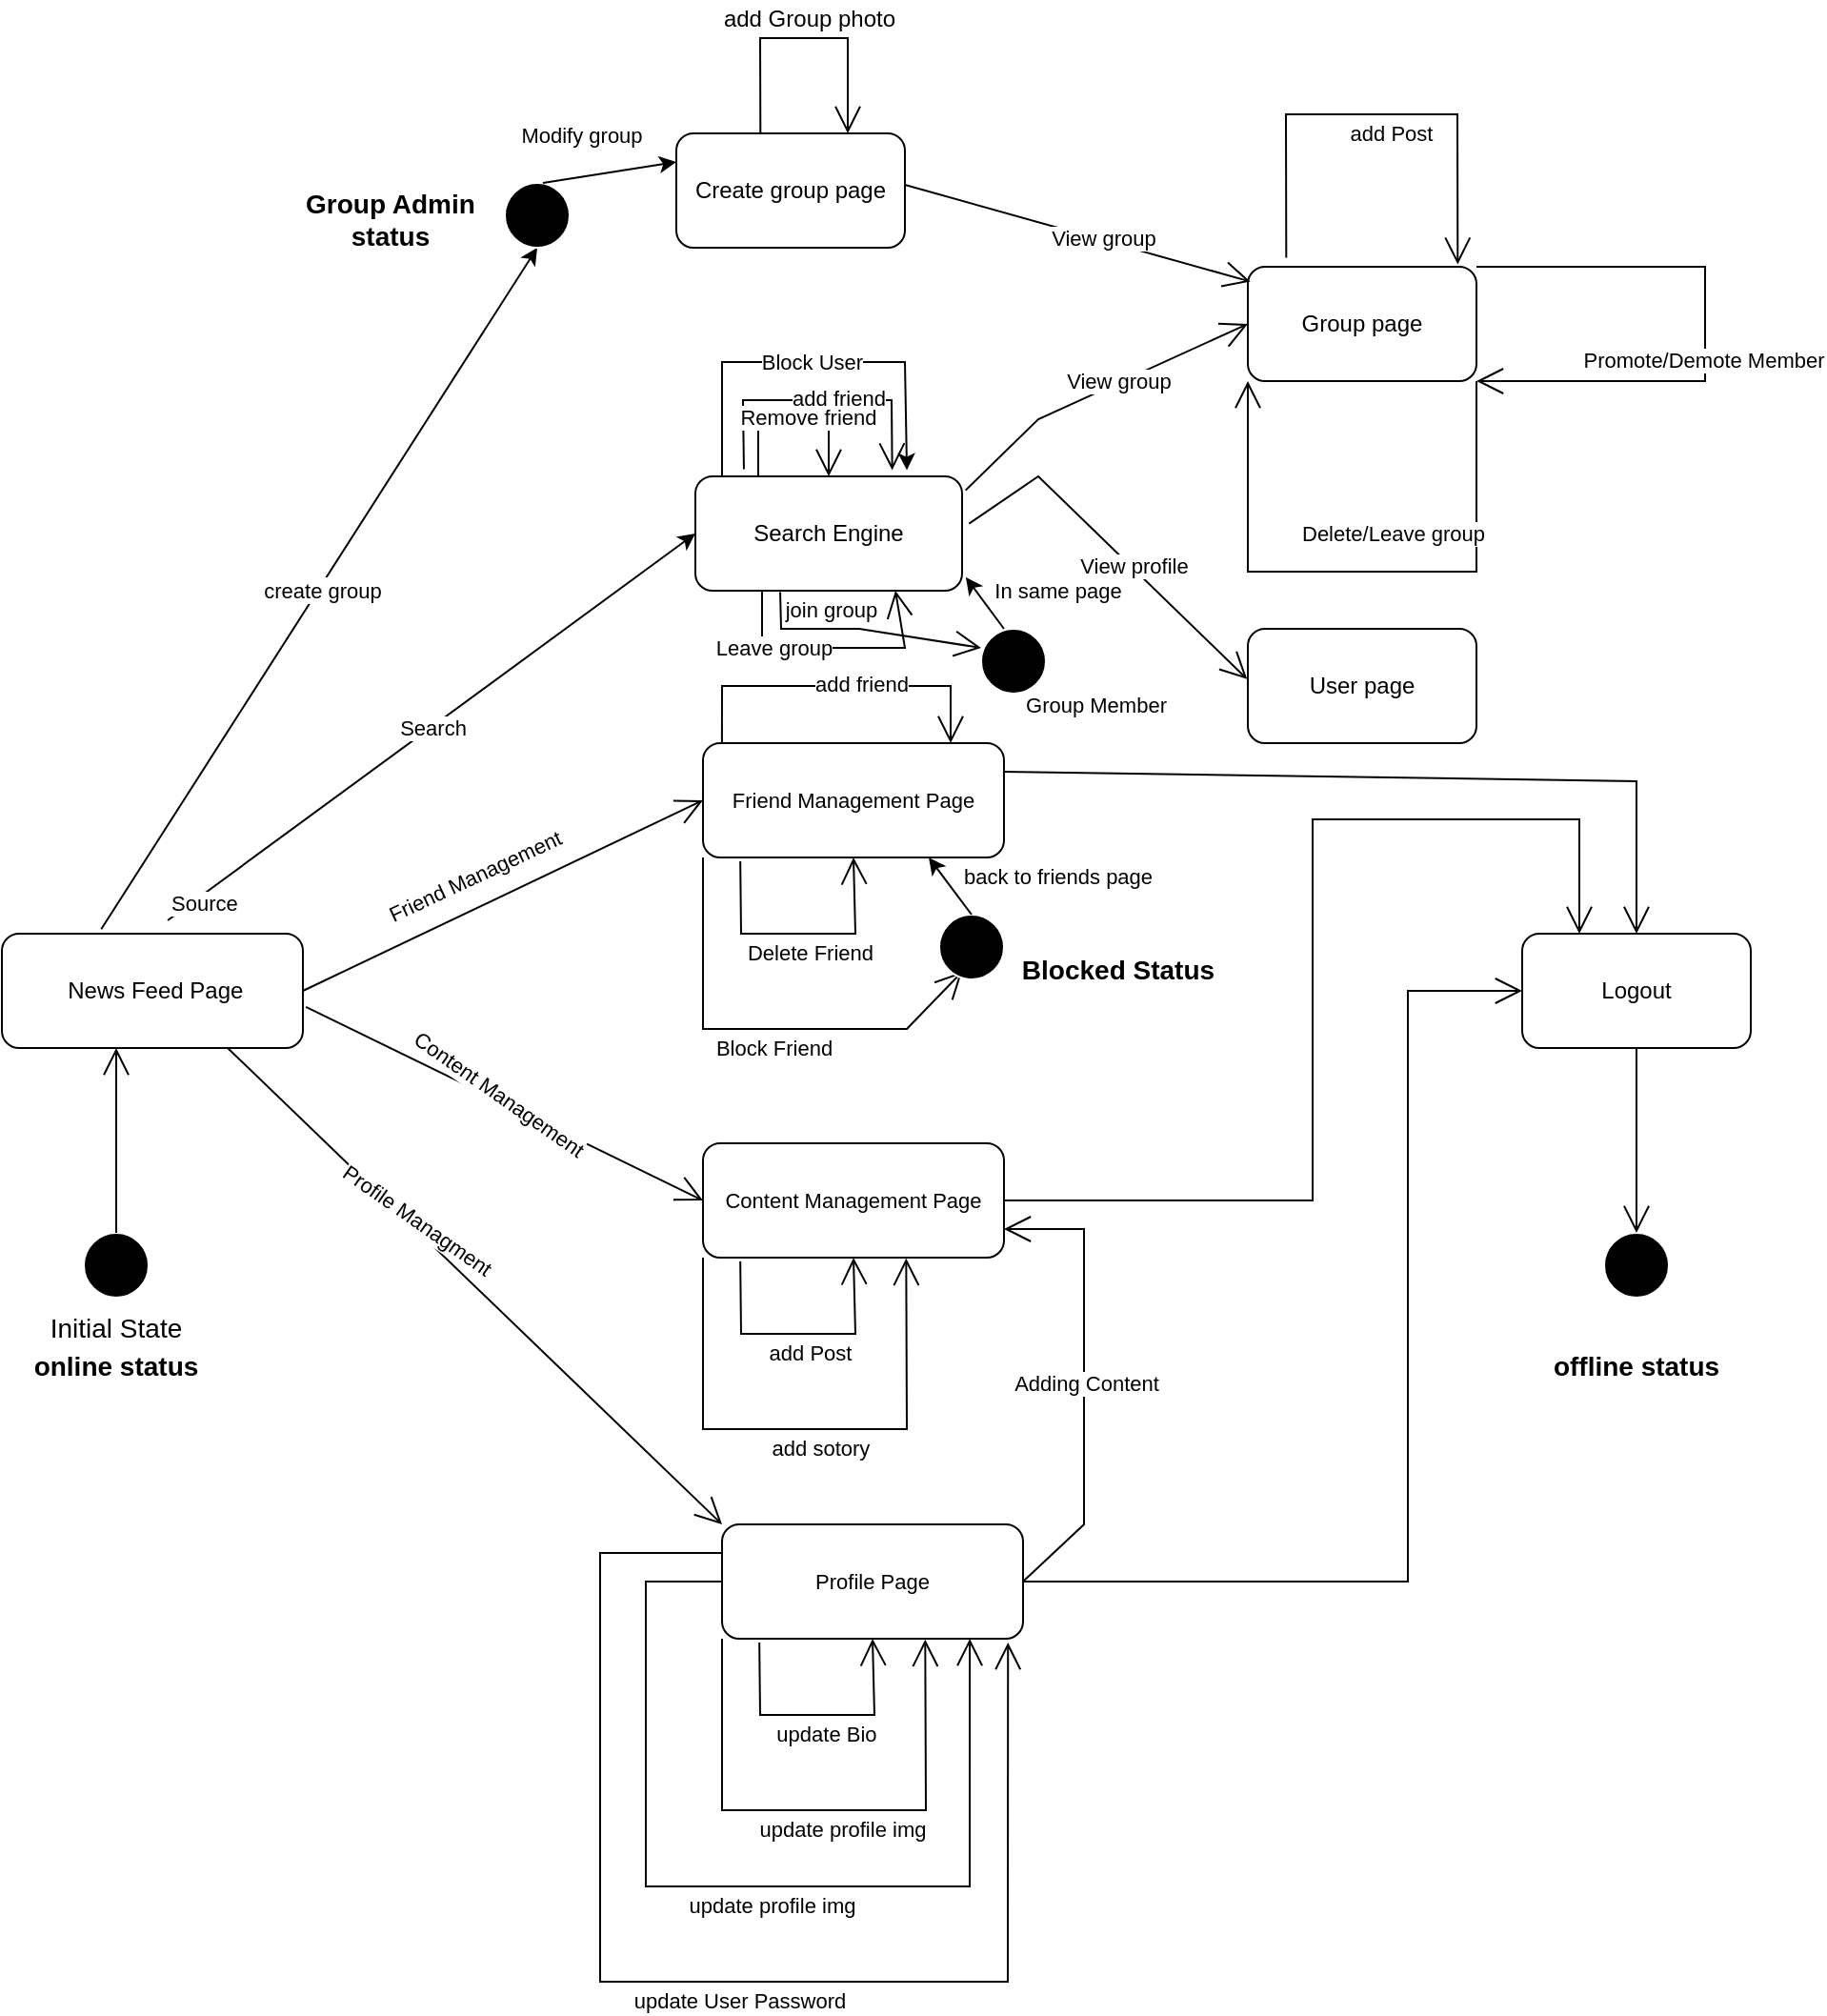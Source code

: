 <mxfile version="25.0.2">
  <diagram name="Page-1" id="QuI7OsgsWOaPgACehLHW">
    <mxGraphModel dx="1595" dy="1585" grid="1" gridSize="10" guides="1" tooltips="1" connect="1" arrows="1" fold="1" page="1" pageScale="1" pageWidth="1169" pageHeight="827" math="0" shadow="0">
      <root>
        <mxCell id="0" />
        <mxCell id="1" parent="0" />
        <mxCell id="p5RgksZfc0YiBU6tTaU--1" value="" style="ellipse;whiteSpace=wrap;html=1;aspect=fixed;fillColor=#000000;fontColor=#ffffff;strokeColor=#ffffff;" parent="1" vertex="1">
          <mxGeometry x="169" y="347" width="34" height="34" as="geometry" />
        </mxCell>
        <mxCell id="p5RgksZfc0YiBU6tTaU--2" value="&lt;font style=&quot;font-size: 14px;&quot;&gt;Initial State&lt;/font&gt;" style="text;html=1;align=center;verticalAlign=middle;whiteSpace=wrap;rounded=0;" parent="1" vertex="1">
          <mxGeometry x="126" y="382" width="120" height="30" as="geometry" />
        </mxCell>
        <mxCell id="p5RgksZfc0YiBU6tTaU--5" value="" style="endArrow=open;endFill=1;endSize=12;html=1;rounded=0;exitX=0.5;exitY=0;exitDx=0;exitDy=0;" parent="1" source="p5RgksZfc0YiBU6tTaU--1" edge="1">
          <mxGeometry width="160" relative="1" as="geometry">
            <mxPoint x="203" y="310" as="sourcePoint" />
            <mxPoint x="186" y="250" as="targetPoint" />
          </mxGeometry>
        </mxCell>
        <mxCell id="p5RgksZfc0YiBU6tTaU--8" value="&amp;nbsp;News Feed Page" style="rounded=1;whiteSpace=wrap;html=1;" parent="1" vertex="1">
          <mxGeometry x="126" y="190" width="158" height="60" as="geometry" />
        </mxCell>
        <mxCell id="p5RgksZfc0YiBU6tTaU--9" value="" style="ellipse;whiteSpace=wrap;html=1;aspect=fixed;fillColor=#000000;fontColor=#ffffff;strokeColor=#ffffff;" parent="1" vertex="1">
          <mxGeometry x="967" y="347" width="34" height="34" as="geometry" />
        </mxCell>
        <mxCell id="p5RgksZfc0YiBU6tTaU--11" value="&lt;b&gt;&lt;font style=&quot;font-size: 14px;&quot;&gt;online status&lt;/font&gt;&lt;/b&gt;" style="text;html=1;align=center;verticalAlign=middle;whiteSpace=wrap;rounded=0;" parent="1" vertex="1">
          <mxGeometry x="126" y="402" width="120" height="30" as="geometry" />
        </mxCell>
        <mxCell id="p5RgksZfc0YiBU6tTaU--13" value="&lt;b&gt;&lt;font style=&quot;font-size: 14px;&quot;&gt;offline status&lt;/font&gt;&lt;/b&gt;" style="text;html=1;align=center;verticalAlign=middle;whiteSpace=wrap;rounded=0;" parent="1" vertex="1">
          <mxGeometry x="924" y="402" width="120" height="30" as="geometry" />
        </mxCell>
        <mxCell id="p5RgksZfc0YiBU6tTaU--14" value="&lt;span style=&quot;background-color: rgb(255, 255, 255);&quot;&gt;Logout&lt;/span&gt;" style="rounded=1;whiteSpace=wrap;html=1;" parent="1" vertex="1">
          <mxGeometry x="924" y="190" width="120" height="60" as="geometry" />
        </mxCell>
        <mxCell id="p5RgksZfc0YiBU6tTaU--16" value="" style="endArrow=open;endFill=1;endSize=12;html=1;rounded=0;exitX=0.5;exitY=1;exitDx=0;exitDy=0;entryX=0.5;entryY=0;entryDx=0;entryDy=0;" parent="1" source="p5RgksZfc0YiBU6tTaU--14" target="p5RgksZfc0YiBU6tTaU--9" edge="1">
          <mxGeometry width="160" relative="1" as="geometry">
            <mxPoint x="476" y="357" as="sourcePoint" />
            <mxPoint x="476" y="260" as="targetPoint" />
          </mxGeometry>
        </mxCell>
        <mxCell id="p5RgksZfc0YiBU6tTaU--18" value="" style="endArrow=open;endFill=1;endSize=12;html=1;rounded=0;entryX=0;entryY=0.5;entryDx=0;entryDy=0;" parent="1" target="p5RgksZfc0YiBU6tTaU--19" edge="1">
          <mxGeometry width="160" relative="1" as="geometry">
            <mxPoint x="284" y="220" as="sourcePoint" />
            <mxPoint x="384" y="220" as="targetPoint" />
          </mxGeometry>
        </mxCell>
        <mxCell id="p5RgksZfc0YiBU6tTaU--20" value="Friend Management" style="edgeLabel;html=1;align=center;verticalAlign=middle;resizable=0;points=[];rotation=-25;" parent="p5RgksZfc0YiBU6tTaU--18" vertex="1" connectable="0">
          <mxGeometry x="-0.551" y="1" relative="1" as="geometry">
            <mxPoint x="43" y="-37" as="offset" />
          </mxGeometry>
        </mxCell>
        <mxCell id="p5RgksZfc0YiBU6tTaU--19" value="&lt;span style=&quot;font-size: 11px; text-wrap: nowrap; background-color: rgb(255, 255, 255);&quot;&gt;Friend Management Page&lt;/span&gt;" style="rounded=1;whiteSpace=wrap;html=1;" parent="1" vertex="1">
          <mxGeometry x="494" y="90" width="158" height="60" as="geometry" />
        </mxCell>
        <mxCell id="p5RgksZfc0YiBU6tTaU--21" value="" style="endArrow=open;endFill=1;endSize=12;html=1;rounded=0;exitX=0.063;exitY=0;exitDx=0;exitDy=0;exitPerimeter=0;" parent="1" source="p5RgksZfc0YiBU6tTaU--19" edge="1">
          <mxGeometry width="160" relative="1" as="geometry">
            <mxPoint x="464" y="120" as="sourcePoint" />
            <mxPoint x="624" y="90" as="targetPoint" />
            <Array as="points">
              <mxPoint x="504" y="60" />
              <mxPoint x="624" y="60" />
            </Array>
          </mxGeometry>
        </mxCell>
        <mxCell id="p5RgksZfc0YiBU6tTaU--22" value="add friend" style="edgeLabel;html=1;align=center;verticalAlign=middle;resizable=0;points=[];" parent="p5RgksZfc0YiBU6tTaU--21" vertex="1" connectable="0">
          <mxGeometry x="0.143" y="1" relative="1" as="geometry">
            <mxPoint as="offset" />
          </mxGeometry>
        </mxCell>
        <mxCell id="p5RgksZfc0YiBU6tTaU--23" value="" style="endArrow=open;endFill=1;endSize=12;html=1;rounded=0;exitX=0.124;exitY=1.034;exitDx=0;exitDy=0;exitPerimeter=0;entryX=0.5;entryY=1;entryDx=0;entryDy=0;" parent="1" source="p5RgksZfc0YiBU6tTaU--19" target="p5RgksZfc0YiBU6tTaU--19" edge="1">
          <mxGeometry width="160" relative="1" as="geometry">
            <mxPoint x="572.66" y="281" as="sourcePoint" />
            <mxPoint x="614" y="210" as="targetPoint" />
            <Array as="points">
              <mxPoint x="514" y="190" />
              <mxPoint x="574" y="190" />
            </Array>
          </mxGeometry>
        </mxCell>
        <mxCell id="p5RgksZfc0YiBU6tTaU--24" value="Delete Friend" style="edgeLabel;html=1;align=center;verticalAlign=middle;resizable=0;points=[];" parent="p5RgksZfc0YiBU6tTaU--23" vertex="1" connectable="0">
          <mxGeometry x="0.063" y="-1" relative="1" as="geometry">
            <mxPoint y="9" as="offset" />
          </mxGeometry>
        </mxCell>
        <mxCell id="p5RgksZfc0YiBU6tTaU--25" value="" style="endArrow=open;endFill=1;endSize=12;html=1;rounded=0;exitX=0;exitY=1;exitDx=0;exitDy=0;" parent="1" source="p5RgksZfc0YiBU6tTaU--19" edge="1">
          <mxGeometry width="160" relative="1" as="geometry">
            <mxPoint x="524" y="202" as="sourcePoint" />
            <mxPoint x="630" y="210" as="targetPoint" />
            <Array as="points">
              <mxPoint x="494" y="240" />
              <mxPoint x="601" y="240" />
            </Array>
          </mxGeometry>
        </mxCell>
        <mxCell id="p5RgksZfc0YiBU6tTaU--26" value="Block Friend" style="edgeLabel;html=1;align=center;verticalAlign=middle;resizable=0;points=[];" parent="p5RgksZfc0YiBU6tTaU--25" vertex="1" connectable="0">
          <mxGeometry x="0.063" y="-1" relative="1" as="geometry">
            <mxPoint y="9" as="offset" />
          </mxGeometry>
        </mxCell>
        <mxCell id="p5RgksZfc0YiBU6tTaU--27" value="&lt;span style=&quot;font-size: 11px; text-wrap: nowrap; background-color: rgb(255, 255, 255);&quot;&gt;Content Management Page&lt;/span&gt;" style="rounded=1;whiteSpace=wrap;html=1;" parent="1" vertex="1">
          <mxGeometry x="494" y="300" width="158" height="60" as="geometry" />
        </mxCell>
        <mxCell id="p5RgksZfc0YiBU6tTaU--30" value="" style="endArrow=open;endFill=1;endSize=12;html=1;rounded=0;exitX=0.124;exitY=1.034;exitDx=0;exitDy=0;exitPerimeter=0;entryX=0.5;entryY=1;entryDx=0;entryDy=0;" parent="1" source="p5RgksZfc0YiBU6tTaU--27" target="p5RgksZfc0YiBU6tTaU--27" edge="1">
          <mxGeometry width="160" relative="1" as="geometry">
            <mxPoint x="572.66" y="491" as="sourcePoint" />
            <mxPoint x="614" y="420" as="targetPoint" />
            <Array as="points">
              <mxPoint x="514" y="400" />
              <mxPoint x="574" y="400" />
            </Array>
          </mxGeometry>
        </mxCell>
        <mxCell id="p5RgksZfc0YiBU6tTaU--31" value="add Post" style="edgeLabel;html=1;align=center;verticalAlign=middle;resizable=0;points=[];" parent="p5RgksZfc0YiBU6tTaU--30" vertex="1" connectable="0">
          <mxGeometry x="0.063" y="-1" relative="1" as="geometry">
            <mxPoint y="9" as="offset" />
          </mxGeometry>
        </mxCell>
        <mxCell id="p5RgksZfc0YiBU6tTaU--32" value="" style="endArrow=open;endFill=1;endSize=12;html=1;rounded=0;exitX=0;exitY=1;exitDx=0;exitDy=0;entryX=0.675;entryY=1.007;entryDx=0;entryDy=0;entryPerimeter=0;" parent="1" source="p5RgksZfc0YiBU6tTaU--27" target="p5RgksZfc0YiBU6tTaU--27" edge="1">
          <mxGeometry width="160" relative="1" as="geometry">
            <mxPoint x="524" y="412" as="sourcePoint" />
            <mxPoint x="583" y="410" as="targetPoint" />
            <Array as="points">
              <mxPoint x="494" y="450" />
              <mxPoint x="601" y="450" />
            </Array>
          </mxGeometry>
        </mxCell>
        <mxCell id="p5RgksZfc0YiBU6tTaU--33" value="add sotory&amp;nbsp;" style="edgeLabel;html=1;align=center;verticalAlign=middle;resizable=0;points=[];" parent="p5RgksZfc0YiBU6tTaU--32" vertex="1" connectable="0">
          <mxGeometry x="0.063" y="-1" relative="1" as="geometry">
            <mxPoint y="9" as="offset" />
          </mxGeometry>
        </mxCell>
        <mxCell id="p5RgksZfc0YiBU6tTaU--34" value="" style="endArrow=open;endFill=1;endSize=12;html=1;rounded=0;entryX=0;entryY=0.5;entryDx=0;entryDy=0;exitX=1.01;exitY=0.64;exitDx=0;exitDy=0;exitPerimeter=0;" parent="1" source="p5RgksZfc0YiBU6tTaU--8" target="p5RgksZfc0YiBU6tTaU--27" edge="1">
          <mxGeometry width="160" relative="1" as="geometry">
            <mxPoint x="294" y="230" as="sourcePoint" />
            <mxPoint x="504" y="130" as="targetPoint" />
          </mxGeometry>
        </mxCell>
        <mxCell id="p5RgksZfc0YiBU6tTaU--35" value="Content Management" style="edgeLabel;html=1;align=center;verticalAlign=middle;resizable=0;points=[];rotation=35;" parent="p5RgksZfc0YiBU6tTaU--34" vertex="1" connectable="0">
          <mxGeometry x="-0.551" y="1" relative="1" as="geometry">
            <mxPoint x="54" y="23" as="offset" />
          </mxGeometry>
        </mxCell>
        <mxCell id="p5RgksZfc0YiBU6tTaU--36" value="&lt;span style=&quot;font-size: 11px; text-wrap: nowrap; background-color: rgb(255, 255, 255);&quot;&gt;Profile Page&lt;/span&gt;" style="rounded=1;whiteSpace=wrap;html=1;" parent="1" vertex="1">
          <mxGeometry x="504" y="500" width="158" height="60" as="geometry" />
        </mxCell>
        <mxCell id="p5RgksZfc0YiBU6tTaU--37" value="" style="endArrow=open;endFill=1;endSize=12;html=1;rounded=0;exitX=0.124;exitY=1.034;exitDx=0;exitDy=0;exitPerimeter=0;entryX=0.5;entryY=1;entryDx=0;entryDy=0;" parent="1" source="p5RgksZfc0YiBU6tTaU--36" target="p5RgksZfc0YiBU6tTaU--36" edge="1">
          <mxGeometry width="160" relative="1" as="geometry">
            <mxPoint x="582.66" y="691" as="sourcePoint" />
            <mxPoint x="624" y="620" as="targetPoint" />
            <Array as="points">
              <mxPoint x="524" y="600" />
              <mxPoint x="584" y="600" />
            </Array>
          </mxGeometry>
        </mxCell>
        <mxCell id="p5RgksZfc0YiBU6tTaU--38" value="update Bio&amp;nbsp;" style="edgeLabel;html=1;align=center;verticalAlign=middle;resizable=0;points=[];" parent="p5RgksZfc0YiBU6tTaU--37" vertex="1" connectable="0">
          <mxGeometry x="0.063" y="-1" relative="1" as="geometry">
            <mxPoint y="9" as="offset" />
          </mxGeometry>
        </mxCell>
        <mxCell id="p5RgksZfc0YiBU6tTaU--39" value="" style="endArrow=open;endFill=1;endSize=12;html=1;rounded=0;exitX=0;exitY=1;exitDx=0;exitDy=0;entryX=0.675;entryY=1.007;entryDx=0;entryDy=0;entryPerimeter=0;" parent="1" source="p5RgksZfc0YiBU6tTaU--36" target="p5RgksZfc0YiBU6tTaU--36" edge="1">
          <mxGeometry width="160" relative="1" as="geometry">
            <mxPoint x="534" y="612" as="sourcePoint" />
            <mxPoint x="593" y="610" as="targetPoint" />
            <Array as="points">
              <mxPoint x="504" y="650" />
              <mxPoint x="611" y="650" />
            </Array>
          </mxGeometry>
        </mxCell>
        <mxCell id="p5RgksZfc0YiBU6tTaU--40" value="update profile img" style="edgeLabel;html=1;align=center;verticalAlign=middle;resizable=0;points=[];" parent="p5RgksZfc0YiBU6tTaU--39" vertex="1" connectable="0">
          <mxGeometry x="0.063" y="-1" relative="1" as="geometry">
            <mxPoint y="9" as="offset" />
          </mxGeometry>
        </mxCell>
        <mxCell id="p5RgksZfc0YiBU6tTaU--41" value="" style="endArrow=open;endFill=1;endSize=12;html=1;rounded=0;exitX=0;exitY=0.5;exitDx=0;exitDy=0;entryX=0.823;entryY=1;entryDx=0;entryDy=0;entryPerimeter=0;" parent="1" source="p5RgksZfc0YiBU6tTaU--36" target="p5RgksZfc0YiBU6tTaU--36" edge="1">
          <mxGeometry width="160" relative="1" as="geometry">
            <mxPoint x="504" y="600" as="sourcePoint" />
            <mxPoint x="611" y="600" as="targetPoint" />
            <Array as="points">
              <mxPoint x="464" y="530" />
              <mxPoint x="464" y="690" />
              <mxPoint x="634" y="690" />
            </Array>
          </mxGeometry>
        </mxCell>
        <mxCell id="p5RgksZfc0YiBU6tTaU--42" value="update profile img" style="edgeLabel;html=1;align=center;verticalAlign=middle;resizable=0;points=[];" parent="p5RgksZfc0YiBU6tTaU--41" vertex="1" connectable="0">
          <mxGeometry x="0.063" y="-1" relative="1" as="geometry">
            <mxPoint y="9" as="offset" />
          </mxGeometry>
        </mxCell>
        <mxCell id="p5RgksZfc0YiBU6tTaU--43" value="" style="endArrow=open;endFill=1;endSize=12;html=1;rounded=0;entryX=0;entryY=0;entryDx=0;entryDy=0;exitX=0.75;exitY=1;exitDx=0;exitDy=0;" parent="1" source="p5RgksZfc0YiBU6tTaU--8" target="p5RgksZfc0YiBU6tTaU--36" edge="1">
          <mxGeometry width="160" relative="1" as="geometry">
            <mxPoint x="264" y="290" as="sourcePoint" />
            <mxPoint x="472" y="392" as="targetPoint" />
          </mxGeometry>
        </mxCell>
        <mxCell id="p5RgksZfc0YiBU6tTaU--44" value="Profile Managment" style="edgeLabel;html=1;align=center;verticalAlign=middle;resizable=0;points=[];rotation=35;" parent="p5RgksZfc0YiBU6tTaU--43" vertex="1" connectable="0">
          <mxGeometry x="-0.551" y="1" relative="1" as="geometry">
            <mxPoint x="40" y="34" as="offset" />
          </mxGeometry>
        </mxCell>
        <mxCell id="p5RgksZfc0YiBU6tTaU--45" value="" style="endArrow=open;endFill=1;endSize=12;html=1;rounded=0;exitX=1;exitY=0.25;exitDx=0;exitDy=0;entryX=0.5;entryY=0;entryDx=0;entryDy=0;" parent="1" source="p5RgksZfc0YiBU6tTaU--19" target="p5RgksZfc0YiBU6tTaU--14" edge="1">
          <mxGeometry width="160" relative="1" as="geometry">
            <mxPoint x="794" y="207" as="sourcePoint" />
            <mxPoint x="794" y="110" as="targetPoint" />
            <Array as="points">
              <mxPoint x="984" y="110" />
            </Array>
          </mxGeometry>
        </mxCell>
        <mxCell id="p5RgksZfc0YiBU6tTaU--46" value="" style="endArrow=open;endFill=1;endSize=12;html=1;rounded=0;exitX=1;exitY=0.5;exitDx=0;exitDy=0;entryX=0.25;entryY=0;entryDx=0;entryDy=0;" parent="1" source="p5RgksZfc0YiBU6tTaU--27" target="p5RgksZfc0YiBU6tTaU--14" edge="1">
          <mxGeometry width="160" relative="1" as="geometry">
            <mxPoint x="804" y="327" as="sourcePoint" />
            <mxPoint x="804" y="230" as="targetPoint" />
            <Array as="points">
              <mxPoint x="814" y="330" />
              <mxPoint x="814" y="130" />
              <mxPoint x="954" y="130" />
            </Array>
          </mxGeometry>
        </mxCell>
        <mxCell id="p5RgksZfc0YiBU6tTaU--47" value="" style="endArrow=open;endFill=1;endSize=12;html=1;rounded=0;exitX=1;exitY=0.5;exitDx=0;exitDy=0;entryX=0;entryY=0.5;entryDx=0;entryDy=0;" parent="1" source="p5RgksZfc0YiBU6tTaU--36" target="p5RgksZfc0YiBU6tTaU--14" edge="1">
          <mxGeometry width="160" relative="1" as="geometry">
            <mxPoint x="784" y="560" as="sourcePoint" />
            <mxPoint x="784" y="463" as="targetPoint" />
            <Array as="points">
              <mxPoint x="864" y="530" />
              <mxPoint x="864" y="220" />
            </Array>
          </mxGeometry>
        </mxCell>
        <mxCell id="p5RgksZfc0YiBU6tTaU--48" value="" style="endArrow=open;endFill=1;endSize=12;html=1;rounded=0;exitX=1;exitY=0.5;exitDx=0;exitDy=0;entryX=1;entryY=0.75;entryDx=0;entryDy=0;" parent="1" source="p5RgksZfc0YiBU6tTaU--36" target="p5RgksZfc0YiBU6tTaU--27" edge="1">
          <mxGeometry width="160" relative="1" as="geometry">
            <mxPoint x="724" y="479" as="sourcePoint" />
            <mxPoint x="724" y="382" as="targetPoint" />
            <Array as="points">
              <mxPoint x="694" y="500" />
              <mxPoint x="694" y="345" />
            </Array>
          </mxGeometry>
        </mxCell>
        <mxCell id="p5RgksZfc0YiBU6tTaU--49" value="Adding Content" style="edgeLabel;html=1;align=center;verticalAlign=middle;resizable=0;points=[];" parent="p5RgksZfc0YiBU6tTaU--48" vertex="1" connectable="0">
          <mxGeometry x="-0.017" y="-1" relative="1" as="geometry">
            <mxPoint as="offset" />
          </mxGeometry>
        </mxCell>
        <mxCell id="p5RgksZfc0YiBU6tTaU--50" value="" style="endArrow=open;endFill=1;endSize=12;html=1;rounded=0;exitX=0;exitY=0.25;exitDx=0;exitDy=0;entryX=0.95;entryY=1.033;entryDx=0;entryDy=0;entryPerimeter=0;" parent="1" source="p5RgksZfc0YiBU6tTaU--36" target="p5RgksZfc0YiBU6tTaU--36" edge="1">
          <mxGeometry width="160" relative="1" as="geometry">
            <mxPoint x="514" y="540" as="sourcePoint" />
            <mxPoint x="644" y="570" as="targetPoint" />
            <Array as="points">
              <mxPoint x="440" y="515" />
              <mxPoint x="440" y="740" />
              <mxPoint x="654" y="740" />
            </Array>
          </mxGeometry>
        </mxCell>
        <mxCell id="p5RgksZfc0YiBU6tTaU--51" value="update User Password" style="edgeLabel;html=1;align=center;verticalAlign=middle;resizable=0;points=[];" parent="p5RgksZfc0YiBU6tTaU--50" vertex="1" connectable="0">
          <mxGeometry x="0.063" y="-1" relative="1" as="geometry">
            <mxPoint y="9" as="offset" />
          </mxGeometry>
        </mxCell>
        <mxCell id="sruIdUaYwwlshyvs9AWF-1" value="Search Engine" style="rounded=1;whiteSpace=wrap;html=1;" parent="1" vertex="1">
          <mxGeometry x="490" y="-50" width="140" height="60" as="geometry" />
        </mxCell>
        <mxCell id="sruIdUaYwwlshyvs9AWF-4" value="" style="endArrow=classic;html=1;rounded=0;exitX=0.5;exitY=0;exitDx=0;exitDy=0;entryX=-0.067;entryY=0.617;entryDx=0;entryDy=0;entryPerimeter=0;" parent="1" edge="1">
          <mxGeometry relative="1" as="geometry">
            <mxPoint x="213.04" y="182.98" as="sourcePoint" />
            <mxPoint x="490.0" y="-20.0" as="targetPoint" />
          </mxGeometry>
        </mxCell>
        <mxCell id="sruIdUaYwwlshyvs9AWF-5" value="Search" style="edgeLabel;resizable=0;html=1;;align=center;verticalAlign=middle;" parent="sruIdUaYwwlshyvs9AWF-4" connectable="0" vertex="1">
          <mxGeometry relative="1" as="geometry" />
        </mxCell>
        <mxCell id="sruIdUaYwwlshyvs9AWF-6" value="Source" style="edgeLabel;resizable=0;html=1;;align=left;verticalAlign=bottom;" parent="sruIdUaYwwlshyvs9AWF-4" connectable="0" vertex="1">
          <mxGeometry x="-1" relative="1" as="geometry" />
        </mxCell>
        <mxCell id="sruIdUaYwwlshyvs9AWF-8" value="" style="endArrow=open;endFill=1;endSize=12;html=1;rounded=0;exitX=0.182;exitY=-0.062;exitDx=0;exitDy=0;exitPerimeter=0;entryX=0.738;entryY=-0.054;entryDx=0;entryDy=0;entryPerimeter=0;" parent="1" source="sruIdUaYwwlshyvs9AWF-1" target="sruIdUaYwwlshyvs9AWF-1" edge="1">
          <mxGeometry width="160" relative="1" as="geometry">
            <mxPoint x="494" y="-60" as="sourcePoint" />
            <mxPoint x="614" y="-60" as="targetPoint" />
            <Array as="points">
              <mxPoint x="515" y="-90" />
              <mxPoint x="593" y="-90" />
            </Array>
          </mxGeometry>
        </mxCell>
        <mxCell id="sruIdUaYwwlshyvs9AWF-9" value="add friend" style="edgeLabel;html=1;align=center;verticalAlign=middle;resizable=0;points=[];" parent="sruIdUaYwwlshyvs9AWF-8" vertex="1" connectable="0">
          <mxGeometry x="0.143" y="1" relative="1" as="geometry">
            <mxPoint as="offset" />
          </mxGeometry>
        </mxCell>
        <mxCell id="sruIdUaYwwlshyvs9AWF-22" value="" style="endArrow=classic;html=1;rounded=0;exitX=0.102;exitY=-0.029;exitDx=0;exitDy=0;exitPerimeter=0;entryX=0.793;entryY=-0.054;entryDx=0;entryDy=0;entryPerimeter=0;" parent="1" target="sruIdUaYwwlshyvs9AWF-1" edge="1">
          <mxGeometry relative="1" as="geometry">
            <mxPoint x="504" y="-50.0" as="sourcePoint" />
            <mxPoint x="879.72" y="-108.26" as="targetPoint" />
            <Array as="points">
              <mxPoint x="504" y="-110" />
              <mxPoint x="600" y="-110" />
            </Array>
          </mxGeometry>
        </mxCell>
        <mxCell id="sruIdUaYwwlshyvs9AWF-23" value="Block User" style="edgeLabel;resizable=0;html=1;;align=center;verticalAlign=middle;" parent="sruIdUaYwwlshyvs9AWF-22" connectable="0" vertex="1">
          <mxGeometry relative="1" as="geometry" />
        </mxCell>
        <mxCell id="sruIdUaYwwlshyvs9AWF-24" value="" style="endArrow=open;endFill=1;endSize=12;html=1;rounded=0;exitX=1.026;exitY=0.414;exitDx=0;exitDy=0;exitPerimeter=0;entryX=-0.003;entryY=0.44;entryDx=0;entryDy=0;entryPerimeter=0;" parent="1" source="sruIdUaYwwlshyvs9AWF-1" target="sruIdUaYwwlshyvs9AWF-34" edge="1">
          <mxGeometry width="160" relative="1" as="geometry">
            <mxPoint x="610" y="-50" as="sourcePoint" />
            <mxPoint x="730" y="-50" as="targetPoint" />
            <Array as="points">
              <mxPoint x="670" y="-50" />
            </Array>
          </mxGeometry>
        </mxCell>
        <mxCell id="sruIdUaYwwlshyvs9AWF-25" value="View profile" style="edgeLabel;html=1;align=center;verticalAlign=middle;resizable=0;points=[];" parent="sruIdUaYwwlshyvs9AWF-24" vertex="1" connectable="0">
          <mxGeometry x="0.143" y="1" relative="1" as="geometry">
            <mxPoint as="offset" />
          </mxGeometry>
        </mxCell>
        <mxCell id="sruIdUaYwwlshyvs9AWF-26" value="" style="endArrow=open;endFill=1;endSize=12;html=1;rounded=0;exitX=0.063;exitY=0;exitDx=0;exitDy=0;exitPerimeter=0;entryX=0.5;entryY=0;entryDx=0;entryDy=0;" parent="1" target="sruIdUaYwwlshyvs9AWF-1" edge="1">
          <mxGeometry width="160" relative="1" as="geometry">
            <mxPoint x="523" y="-50" as="sourcePoint" />
            <mxPoint x="643" y="-50" as="targetPoint" />
            <Array as="points">
              <mxPoint x="523" y="-80" />
              <mxPoint x="560" y="-80" />
            </Array>
          </mxGeometry>
        </mxCell>
        <mxCell id="sruIdUaYwwlshyvs9AWF-27" value="Remove friend" style="edgeLabel;html=1;align=center;verticalAlign=middle;resizable=0;points=[];" parent="sruIdUaYwwlshyvs9AWF-26" vertex="1" connectable="0">
          <mxGeometry x="0.143" y="1" relative="1" as="geometry">
            <mxPoint as="offset" />
          </mxGeometry>
        </mxCell>
        <mxCell id="sruIdUaYwwlshyvs9AWF-28" value="" style="endArrow=open;endFill=1;endSize=12;html=1;rounded=0;exitX=0.318;exitY=1.013;exitDx=0;exitDy=0;exitPerimeter=0;" parent="1" source="sruIdUaYwwlshyvs9AWF-1" edge="1">
          <mxGeometry width="160" relative="1" as="geometry">
            <mxPoint x="500" y="60" as="sourcePoint" />
            <mxPoint x="640" y="40" as="targetPoint" />
            <Array as="points">
              <mxPoint x="535" y="30" />
              <mxPoint x="576" y="30" />
            </Array>
          </mxGeometry>
        </mxCell>
        <mxCell id="sruIdUaYwwlshyvs9AWF-29" value="join group" style="edgeLabel;html=1;align=center;verticalAlign=middle;resizable=0;points=[];" parent="sruIdUaYwwlshyvs9AWF-28" vertex="1" connectable="0">
          <mxGeometry x="0.143" y="1" relative="1" as="geometry">
            <mxPoint x="-27" y="-11" as="offset" />
          </mxGeometry>
        </mxCell>
        <mxCell id="sruIdUaYwwlshyvs9AWF-30" value="" style="endArrow=open;endFill=1;endSize=12;html=1;rounded=0;exitX=0.25;exitY=1;exitDx=0;exitDy=0;entryX=0.75;entryY=1;entryDx=0;entryDy=0;" parent="1" source="sruIdUaYwwlshyvs9AWF-1" target="sruIdUaYwwlshyvs9AWF-1" edge="1">
          <mxGeometry width="160" relative="1" as="geometry">
            <mxPoint x="504" y="60" as="sourcePoint" />
            <mxPoint x="624" y="60" as="targetPoint" />
            <Array as="points">
              <mxPoint x="525" y="40" />
              <mxPoint x="600" y="40" />
            </Array>
          </mxGeometry>
        </mxCell>
        <mxCell id="sruIdUaYwwlshyvs9AWF-31" value="Leave group" style="edgeLabel;html=1;align=center;verticalAlign=middle;resizable=0;points=[];" parent="sruIdUaYwwlshyvs9AWF-30" vertex="1" connectable="0">
          <mxGeometry x="0.143" y="1" relative="1" as="geometry">
            <mxPoint x="-42" y="1" as="offset" />
          </mxGeometry>
        </mxCell>
        <mxCell id="sruIdUaYwwlshyvs9AWF-32" value="" style="endArrow=open;endFill=1;endSize=12;html=1;rounded=0;entryX=0;entryY=0.5;entryDx=0;entryDy=0;exitX=1.013;exitY=0.122;exitDx=0;exitDy=0;exitPerimeter=0;" parent="1" source="sruIdUaYwwlshyvs9AWF-1" target="sruIdUaYwwlshyvs9AWF-35" edge="1">
          <mxGeometry width="160" relative="1" as="geometry">
            <mxPoint x="604" y="10" as="sourcePoint" />
            <mxPoint x="620.62" y="1.421e-14" as="targetPoint" />
            <Array as="points">
              <mxPoint x="670" y="-80" />
            </Array>
          </mxGeometry>
        </mxCell>
        <mxCell id="sruIdUaYwwlshyvs9AWF-33" value="View group" style="edgeLabel;html=1;align=center;verticalAlign=middle;resizable=0;points=[];" parent="sruIdUaYwwlshyvs9AWF-32" vertex="1" connectable="0">
          <mxGeometry x="0.143" y="1" relative="1" as="geometry">
            <mxPoint as="offset" />
          </mxGeometry>
        </mxCell>
        <mxCell id="sruIdUaYwwlshyvs9AWF-34" value="User page" style="rounded=1;whiteSpace=wrap;html=1;" parent="1" vertex="1">
          <mxGeometry x="780" y="30" width="120" height="60" as="geometry" />
        </mxCell>
        <mxCell id="sruIdUaYwwlshyvs9AWF-35" value="Group page" style="rounded=1;whiteSpace=wrap;html=1;" parent="1" vertex="1">
          <mxGeometry x="780" y="-160" width="120" height="60" as="geometry" />
        </mxCell>
        <mxCell id="sruIdUaYwwlshyvs9AWF-36" value="Create group page" style="rounded=1;whiteSpace=wrap;html=1;" parent="1" vertex="1">
          <mxGeometry x="480" y="-230" width="120" height="60" as="geometry" />
        </mxCell>
        <mxCell id="sruIdUaYwwlshyvs9AWF-37" value="" style="endArrow=classic;html=1;rounded=0;exitX=0.33;exitY=-0.04;exitDx=0;exitDy=0;exitPerimeter=0;entryX=0.5;entryY=1;entryDx=0;entryDy=0;" parent="1" source="p5RgksZfc0YiBU6tTaU--8" target="ZF5quQk9JU8OR1-Nw0GB-1" edge="1">
          <mxGeometry relative="1" as="geometry">
            <mxPoint x="136" y="130" as="sourcePoint" />
            <mxPoint x="236" y="130" as="targetPoint" />
          </mxGeometry>
        </mxCell>
        <mxCell id="sruIdUaYwwlshyvs9AWF-38" value="Label" style="edgeLabel;resizable=0;html=1;;align=center;verticalAlign=middle;" parent="sruIdUaYwwlshyvs9AWF-37" connectable="0" vertex="1">
          <mxGeometry relative="1" as="geometry" />
        </mxCell>
        <mxCell id="sruIdUaYwwlshyvs9AWF-39" value="create group" style="edgeLabel;html=1;align=center;verticalAlign=middle;resizable=0;points=[];" parent="sruIdUaYwwlshyvs9AWF-37" vertex="1" connectable="0">
          <mxGeometry x="-0.002" y="-1" relative="1" as="geometry">
            <mxPoint as="offset" />
          </mxGeometry>
        </mxCell>
        <mxCell id="sruIdUaYwwlshyvs9AWF-44" value="" style="endArrow=open;endFill=1;endSize=12;html=1;rounded=0;exitX=0.368;exitY=-0.002;exitDx=0;exitDy=0;exitPerimeter=0;entryX=0.75;entryY=0;entryDx=0;entryDy=0;" parent="1" source="sruIdUaYwwlshyvs9AWF-36" target="sruIdUaYwwlshyvs9AWF-36" edge="1">
          <mxGeometry width="160" relative="1" as="geometry">
            <mxPoint x="510" y="20" as="sourcePoint" />
            <mxPoint x="580" y="-270" as="targetPoint" />
            <Array as="points">
              <mxPoint x="524" y="-280" />
              <mxPoint x="570" y="-280" />
            </Array>
          </mxGeometry>
        </mxCell>
        <mxCell id="sruIdUaYwwlshyvs9AWF-45" value="add Group photo" style="text;html=1;align=center;verticalAlign=middle;whiteSpace=wrap;rounded=0;" parent="1" vertex="1">
          <mxGeometry x="500" y="-300" width="100" height="20" as="geometry" />
        </mxCell>
        <mxCell id="sruIdUaYwwlshyvs9AWF-47" value="" style="endArrow=open;endFill=1;endSize=12;html=1;rounded=0;exitX=1.013;exitY=0.122;exitDx=0;exitDy=0;exitPerimeter=0;entryX=0.011;entryY=0.13;entryDx=0;entryDy=0;entryPerimeter=0;" parent="1" target="sruIdUaYwwlshyvs9AWF-35" edge="1">
          <mxGeometry width="160" relative="1" as="geometry">
            <mxPoint x="600" y="-203" as="sourcePoint" />
            <mxPoint x="780" y="-160" as="targetPoint" />
            <Array as="points" />
          </mxGeometry>
        </mxCell>
        <mxCell id="sruIdUaYwwlshyvs9AWF-48" value="View group" style="edgeLabel;html=1;align=center;verticalAlign=middle;resizable=0;points=[];" parent="sruIdUaYwwlshyvs9AWF-47" vertex="1" connectable="0">
          <mxGeometry x="0.143" y="1" relative="1" as="geometry">
            <mxPoint as="offset" />
          </mxGeometry>
        </mxCell>
        <mxCell id="sruIdUaYwwlshyvs9AWF-51" value="" style="endArrow=open;endFill=1;endSize=12;html=1;rounded=0;exitX=0.168;exitY=-0.08;exitDx=0;exitDy=0;exitPerimeter=0;entryX=0.918;entryY=-0.02;entryDx=0;entryDy=0;entryPerimeter=0;" parent="1" source="sruIdUaYwwlshyvs9AWF-35" target="sruIdUaYwwlshyvs9AWF-35" edge="1">
          <mxGeometry width="160" relative="1" as="geometry">
            <mxPoint x="800" y="-278" as="sourcePoint" />
            <mxPoint x="859" y="-280" as="targetPoint" />
            <Array as="points">
              <mxPoint x="800" y="-240" />
              <mxPoint x="890" y="-240" />
            </Array>
          </mxGeometry>
        </mxCell>
        <mxCell id="sruIdUaYwwlshyvs9AWF-52" value="add Post" style="edgeLabel;html=1;align=center;verticalAlign=middle;resizable=0;points=[];" parent="sruIdUaYwwlshyvs9AWF-51" vertex="1" connectable="0">
          <mxGeometry x="0.063" y="-1" relative="1" as="geometry">
            <mxPoint y="9" as="offset" />
          </mxGeometry>
        </mxCell>
        <mxCell id="fjCumSdCN3k3RxDCoMvJ-1" value="" style="endArrow=open;endFill=1;endSize=12;html=1;rounded=0;exitX=1;exitY=0;exitDx=0;exitDy=0;entryX=1;entryY=1;entryDx=0;entryDy=0;" parent="1" source="sruIdUaYwwlshyvs9AWF-35" target="sruIdUaYwwlshyvs9AWF-35" edge="1">
          <mxGeometry width="160" relative="1" as="geometry">
            <mxPoint x="930" y="-104" as="sourcePoint" />
            <mxPoint x="1020" y="-100" as="targetPoint" />
            <Array as="points">
              <mxPoint x="930" y="-160" />
              <mxPoint x="980" y="-160" />
              <mxPoint x="1020" y="-160" />
              <mxPoint x="1020" y="-100" />
            </Array>
          </mxGeometry>
        </mxCell>
        <mxCell id="fjCumSdCN3k3RxDCoMvJ-2" value="Promote/Demote Member" style="edgeLabel;html=1;align=center;verticalAlign=middle;resizable=0;points=[];" parent="fjCumSdCN3k3RxDCoMvJ-1" vertex="1" connectable="0">
          <mxGeometry x="0.063" y="-1" relative="1" as="geometry">
            <mxPoint y="9" as="offset" />
          </mxGeometry>
        </mxCell>
        <mxCell id="fjCumSdCN3k3RxDCoMvJ-3" value="" style="endArrow=open;endFill=1;endSize=12;html=1;rounded=0;exitX=1;exitY=1;exitDx=0;exitDy=0;entryX=0;entryY=1;entryDx=0;entryDy=0;" parent="1" source="sruIdUaYwwlshyvs9AWF-35" target="sruIdUaYwwlshyvs9AWF-35" edge="1">
          <mxGeometry width="160" relative="1" as="geometry">
            <mxPoint x="780" y="-80" as="sourcePoint" />
            <mxPoint x="780" y="-20" as="targetPoint" />
            <Array as="points">
              <mxPoint x="900" y="-90" />
              <mxPoint x="900" y="-60" />
              <mxPoint x="900" y="-40" />
              <mxPoint x="900" />
              <mxPoint x="840" />
              <mxPoint x="780" />
            </Array>
          </mxGeometry>
        </mxCell>
        <mxCell id="fjCumSdCN3k3RxDCoMvJ-4" value="Delete/Leave group" style="edgeLabel;html=1;align=center;verticalAlign=middle;resizable=0;points=[];" parent="fjCumSdCN3k3RxDCoMvJ-3" vertex="1" connectable="0">
          <mxGeometry x="0.063" y="-1" relative="1" as="geometry">
            <mxPoint x="26" y="-19" as="offset" />
          </mxGeometry>
        </mxCell>
        <mxCell id="ZF5quQk9JU8OR1-Nw0GB-1" value="" style="ellipse;whiteSpace=wrap;html=1;aspect=fixed;fillColor=#000000;fontColor=#ffffff;strokeColor=#ffffff;" vertex="1" parent="1">
          <mxGeometry x="390" y="-204" width="34" height="34" as="geometry" />
        </mxCell>
        <mxCell id="ZF5quQk9JU8OR1-Nw0GB-2" value="&lt;b&gt;&lt;font style=&quot;font-size: 14px;&quot;&gt;Group Admin status&lt;/font&gt;&lt;/b&gt;" style="text;html=1;align=center;verticalAlign=middle;whiteSpace=wrap;rounded=0;" vertex="1" parent="1">
          <mxGeometry x="270" y="-200" width="120" height="30" as="geometry" />
        </mxCell>
        <mxCell id="ZF5quQk9JU8OR1-Nw0GB-3" value="" style="endArrow=classic;html=1;rounded=0;exitX=0.33;exitY=-0.04;exitDx=0;exitDy=0;exitPerimeter=0;entryX=0;entryY=0.25;entryDx=0;entryDy=0;" edge="1" parent="1" target="sruIdUaYwwlshyvs9AWF-36">
          <mxGeometry relative="1" as="geometry">
            <mxPoint x="410" y="-204" as="sourcePoint" />
            <mxPoint x="500" y="-322" as="targetPoint" />
          </mxGeometry>
        </mxCell>
        <mxCell id="ZF5quQk9JU8OR1-Nw0GB-5" value="Modify group" style="edgeLabel;html=1;align=center;verticalAlign=middle;resizable=0;points=[];" vertex="1" connectable="0" parent="ZF5quQk9JU8OR1-Nw0GB-3">
          <mxGeometry x="-0.002" y="-1" relative="1" as="geometry">
            <mxPoint x="-15" y="-21" as="offset" />
          </mxGeometry>
        </mxCell>
        <mxCell id="ZF5quQk9JU8OR1-Nw0GB-6" value="" style="ellipse;whiteSpace=wrap;html=1;aspect=fixed;fillColor=#000000;fontColor=#ffffff;strokeColor=#ffffff;" vertex="1" parent="1">
          <mxGeometry x="618" y="180" width="34" height="34" as="geometry" />
        </mxCell>
        <mxCell id="ZF5quQk9JU8OR1-Nw0GB-7" value="&lt;b&gt;&lt;font style=&quot;font-size: 14px;&quot;&gt;Blocked Status&lt;/font&gt;&lt;/b&gt;" style="text;html=1;align=center;verticalAlign=middle;whiteSpace=wrap;rounded=0;" vertex="1" parent="1">
          <mxGeometry x="652" y="194" width="120" height="30" as="geometry" />
        </mxCell>
        <mxCell id="ZF5quQk9JU8OR1-Nw0GB-8" value="" style="endArrow=classic;html=1;rounded=0;exitX=0.5;exitY=0;exitDx=0;exitDy=0;entryX=0.75;entryY=1;entryDx=0;entryDy=0;" edge="1" parent="1" source="ZF5quQk9JU8OR1-Nw0GB-6" target="p5RgksZfc0YiBU6tTaU--19">
          <mxGeometry relative="1" as="geometry">
            <mxPoint x="652" y="161" as="sourcePoint" />
            <mxPoint x="660" y="130" as="targetPoint" />
          </mxGeometry>
        </mxCell>
        <mxCell id="ZF5quQk9JU8OR1-Nw0GB-10" value="back to friends page" style="edgeLabel;html=1;align=center;verticalAlign=middle;resizable=0;points=[];" vertex="1" connectable="0" parent="1">
          <mxGeometry x="679.999" y="160" as="geometry" />
        </mxCell>
        <mxCell id="ZF5quQk9JU8OR1-Nw0GB-11" value="" style="ellipse;whiteSpace=wrap;html=1;aspect=fixed;fillColor=#000000;fontColor=#ffffff;strokeColor=#ffffff;" vertex="1" parent="1">
          <mxGeometry x="640" y="30" width="34" height="34" as="geometry" />
        </mxCell>
        <mxCell id="ZF5quQk9JU8OR1-Nw0GB-12" value="Group Member" style="edgeLabel;html=1;align=center;verticalAlign=middle;resizable=0;points=[];" vertex="1" connectable="0" parent="1">
          <mxGeometry x="699.996" y="70" as="geometry" />
        </mxCell>
        <mxCell id="ZF5quQk9JU8OR1-Nw0GB-13" value="" style="endArrow=classic;html=1;rounded=0;exitX=0.33;exitY=-0.04;exitDx=0;exitDy=0;exitPerimeter=0;entryX=1.014;entryY=0.882;entryDx=0;entryDy=0;entryPerimeter=0;" edge="1" parent="1" target="sruIdUaYwwlshyvs9AWF-1">
          <mxGeometry relative="1" as="geometry">
            <mxPoint x="652" y="30" as="sourcePoint" />
            <mxPoint x="722" y="19" as="targetPoint" />
          </mxGeometry>
        </mxCell>
        <mxCell id="ZF5quQk9JU8OR1-Nw0GB-14" value="In same page" style="edgeLabel;html=1;align=center;verticalAlign=middle;resizable=0;points=[];" vertex="1" connectable="0" parent="ZF5quQk9JU8OR1-Nw0GB-13">
          <mxGeometry x="-0.002" y="-1" relative="1" as="geometry">
            <mxPoint x="37" y="-6" as="offset" />
          </mxGeometry>
        </mxCell>
      </root>
    </mxGraphModel>
  </diagram>
</mxfile>
